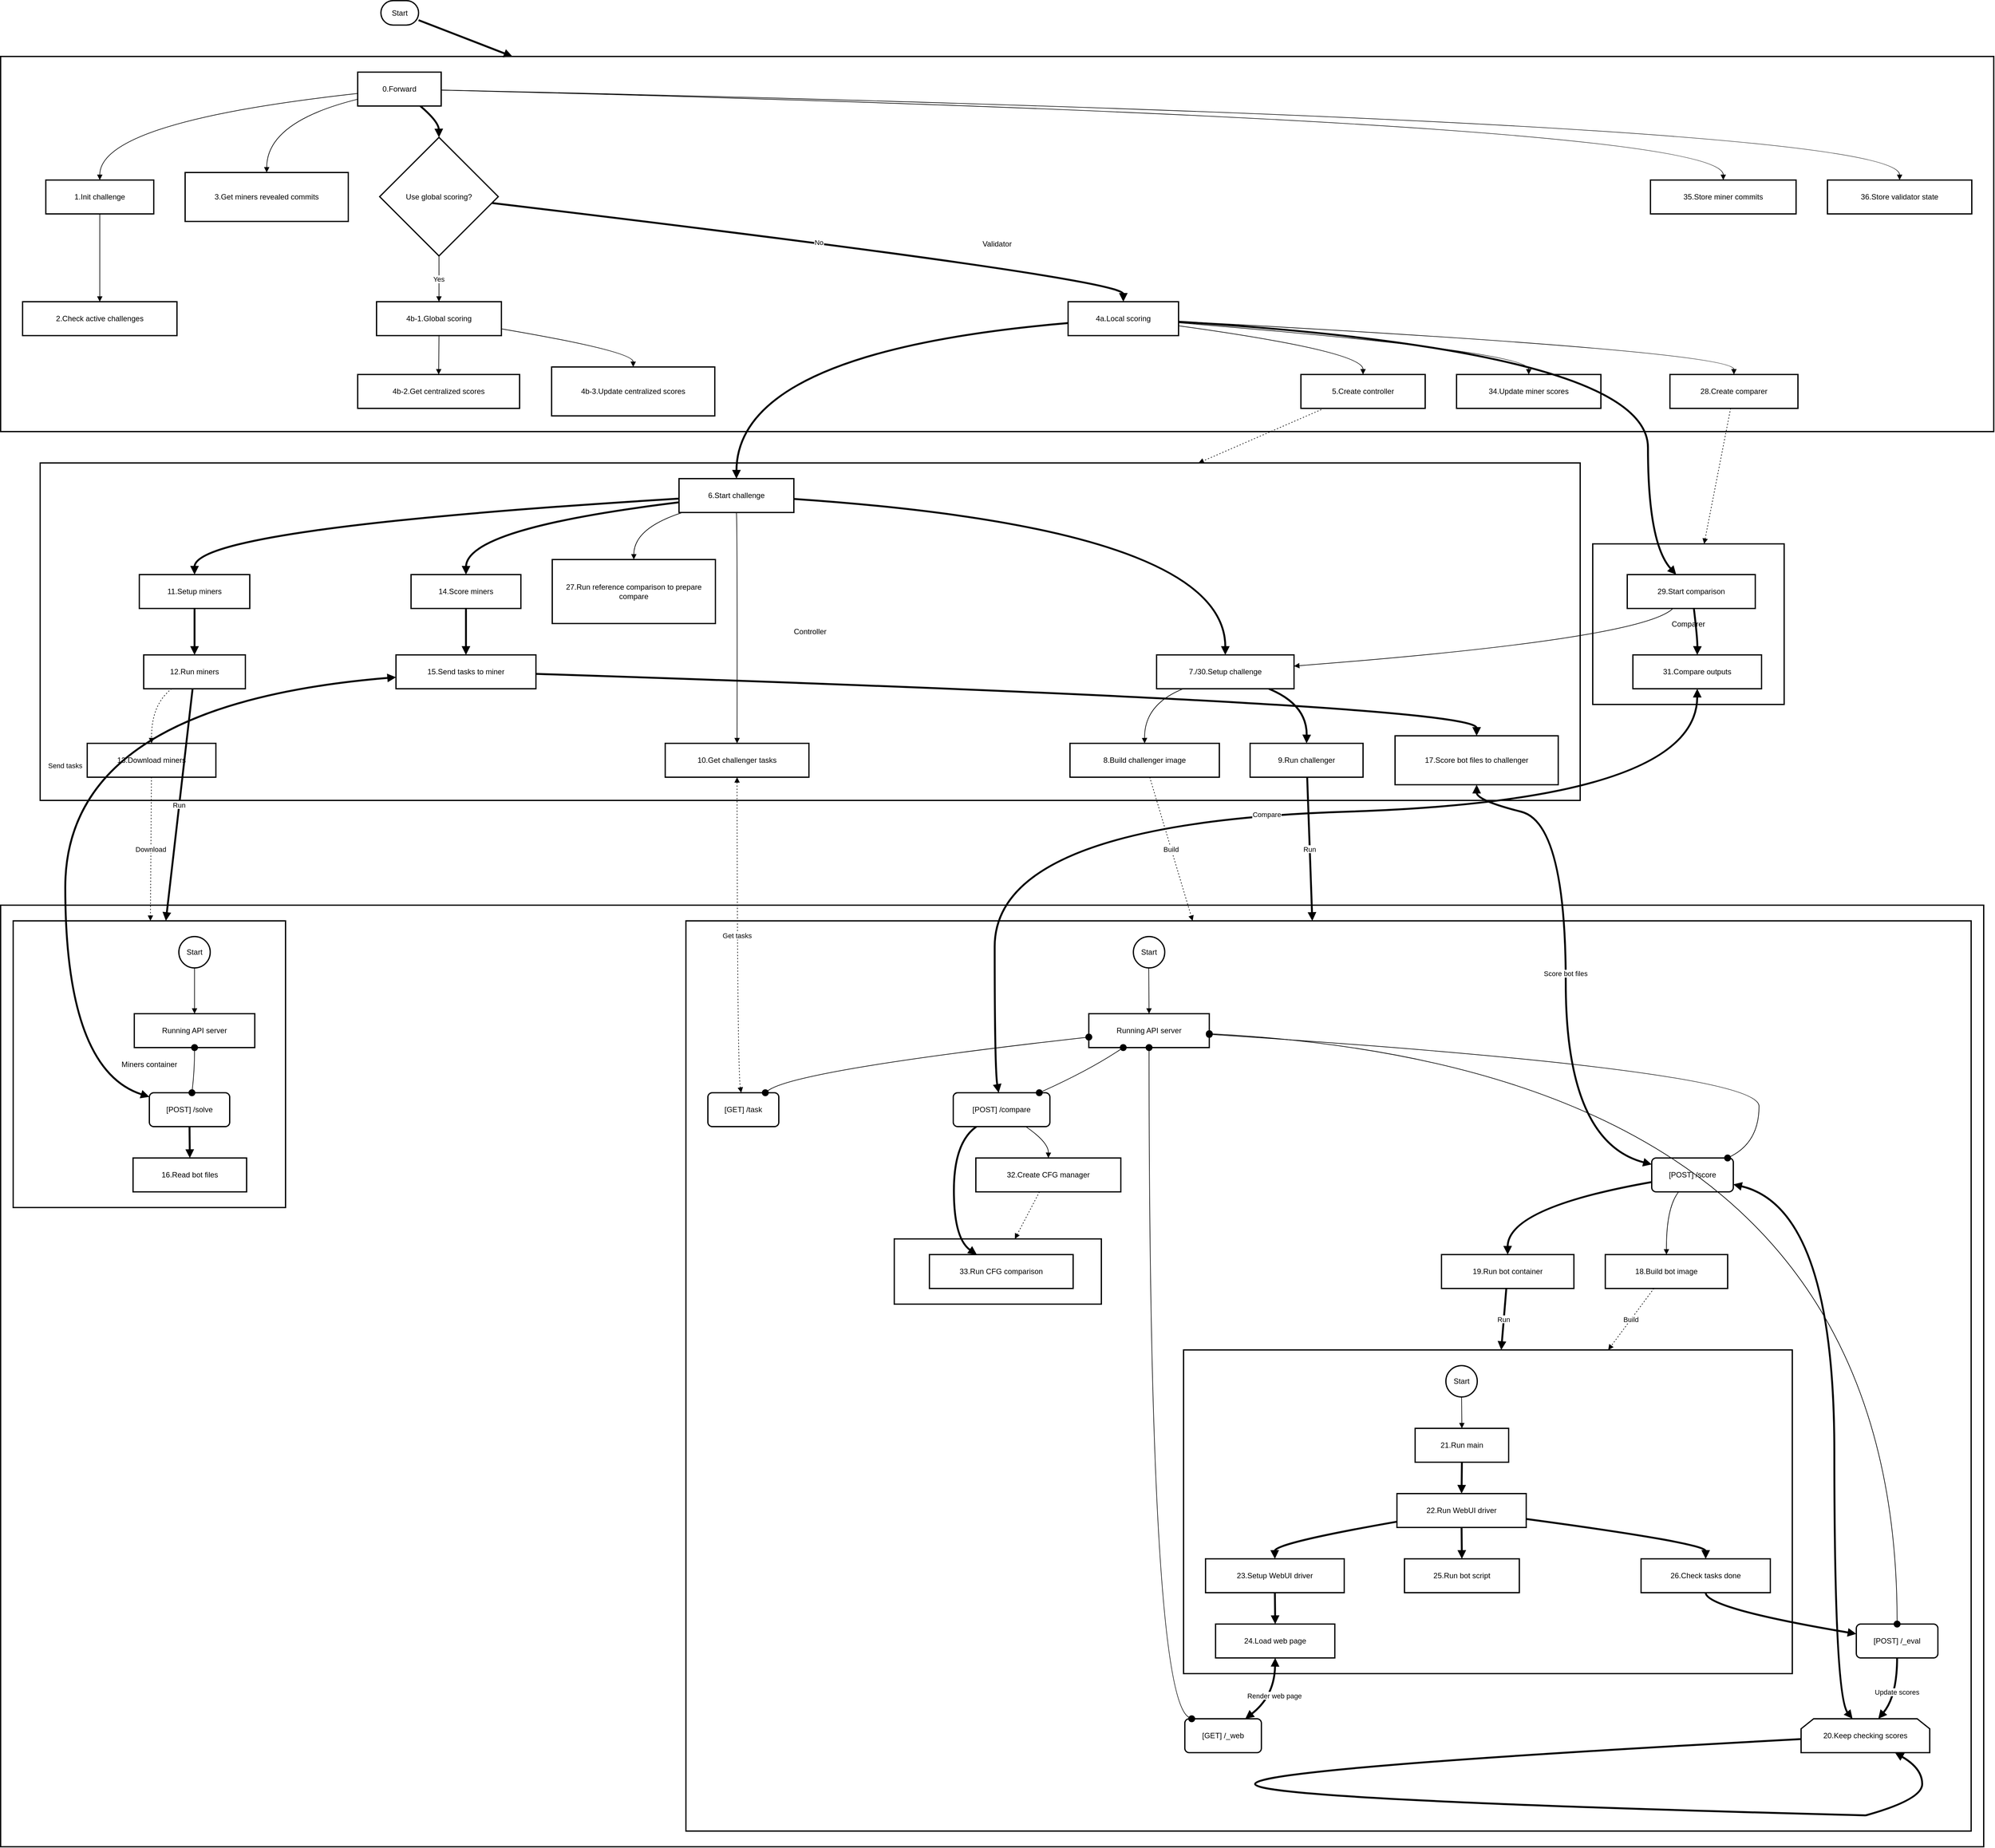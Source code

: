 <mxfile>
    <diagram name="Page-1" id="XaQ62l8LhwIq_BGojDNA">
        <mxGraphModel dx="4334" dy="2702" grid="1" gridSize="10" guides="1" tooltips="1" connect="1" arrows="1" fold="1" page="1" pageScale="1" pageWidth="850" pageHeight="1100" math="0" shadow="0">
            <root>
                <mxCell id="0"/>
                <mxCell id="1" parent="0"/>
                <mxCell id="APhcJXCzJbpTPFnYRo8B-1" value="Challenge" style="whiteSpace=wrap;strokeWidth=2;" parent="1" vertex="1">
                    <mxGeometry x="20" y="1462" width="3160" height="1501" as="geometry"/>
                </mxCell>
                <mxCell id="APhcJXCzJbpTPFnYRo8B-2" value="Miners container" style="whiteSpace=wrap;strokeWidth=2;" parent="1" vertex="1">
                    <mxGeometry x="40" y="1487" width="434" height="457" as="geometry"/>
                </mxCell>
                <mxCell id="APhcJXCzJbpTPFnYRo8B-3" value="Challenger container" style="whiteSpace=wrap;strokeWidth=2;" parent="1" vertex="1">
                    <mxGeometry x="1112" y="1487" width="2048" height="1451" as="geometry"/>
                </mxCell>
                <mxCell id="APhcJXCzJbpTPFnYRo8B-4" value="Bot container" style="whiteSpace=wrap;strokeWidth=2;" parent="1" vertex="1">
                    <mxGeometry x="1905" y="2171" width="970" height="516" as="geometry"/>
                </mxCell>
                <mxCell id="APhcJXCzJbpTPFnYRo8B-5" value="CFG manager" style="whiteSpace=wrap;strokeWidth=2;" parent="1" vertex="1">
                    <mxGeometry x="1444" y="1994" width="330" height="104" as="geometry"/>
                </mxCell>
                <mxCell id="APhcJXCzJbpTPFnYRo8B-6" value="Comparer" style="whiteSpace=wrap;strokeWidth=2;" parent="1" vertex="1">
                    <mxGeometry x="2557" y="886" width="305" height="256" as="geometry"/>
                </mxCell>
                <mxCell id="APhcJXCzJbpTPFnYRo8B-7" value="Controller" style="whiteSpace=wrap;strokeWidth=2;" parent="1" vertex="1">
                    <mxGeometry x="83" y="757" width="2454" height="538" as="geometry"/>
                </mxCell>
                <mxCell id="APhcJXCzJbpTPFnYRo8B-8" value="Validator" style="whiteSpace=wrap;strokeWidth=2;" parent="1" vertex="1">
                    <mxGeometry x="20" y="109" width="3176" height="598" as="geometry"/>
                </mxCell>
                <mxCell id="APhcJXCzJbpTPFnYRo8B-9" value="0.Forward" style="whiteSpace=wrap;strokeWidth=2;" parent="1" vertex="1">
                    <mxGeometry x="589" y="134" width="133" height="54" as="geometry"/>
                </mxCell>
                <mxCell id="APhcJXCzJbpTPFnYRo8B-10" value="1.Init challenge" style="whiteSpace=wrap;strokeWidth=2;" parent="1" vertex="1">
                    <mxGeometry x="92" y="306" width="172" height="54" as="geometry"/>
                </mxCell>
                <mxCell id="APhcJXCzJbpTPFnYRo8B-11" value="2.Check active challenges" style="whiteSpace=wrap;strokeWidth=2;" parent="1" vertex="1">
                    <mxGeometry x="55" y="500" width="246" height="54" as="geometry"/>
                </mxCell>
                <mxCell id="APhcJXCzJbpTPFnYRo8B-12" value="3.Get miners revealed commits" style="whiteSpace=wrap;strokeWidth=2;" parent="1" vertex="1">
                    <mxGeometry x="314" y="294" width="260" height="78" as="geometry"/>
                </mxCell>
                <mxCell id="APhcJXCzJbpTPFnYRo8B-13" value="Use global scoring?" style="rhombus;strokeWidth=2;whiteSpace=wrap;" parent="1" vertex="1">
                    <mxGeometry x="624" y="238" width="189" height="189" as="geometry"/>
                </mxCell>
                <mxCell id="APhcJXCzJbpTPFnYRo8B-14" value="4a.Local scoring" style="whiteSpace=wrap;strokeWidth=2;" parent="1" vertex="1">
                    <mxGeometry x="1721" y="500" width="176" height="54" as="geometry"/>
                </mxCell>
                <mxCell id="APhcJXCzJbpTPFnYRo8B-15" value="4b-1.Global scoring" style="whiteSpace=wrap;strokeWidth=2;" parent="1" vertex="1">
                    <mxGeometry x="619" y="500" width="199" height="54" as="geometry"/>
                </mxCell>
                <mxCell id="APhcJXCzJbpTPFnYRo8B-16" value="4b-2.Get centralized scores" style="whiteSpace=wrap;strokeWidth=2;" parent="1" vertex="1">
                    <mxGeometry x="589" y="616" width="258" height="54" as="geometry"/>
                </mxCell>
                <mxCell id="APhcJXCzJbpTPFnYRo8B-17" value="4b-3.Update centralized scores" style="whiteSpace=wrap;strokeWidth=2;" parent="1" vertex="1">
                    <mxGeometry x="898" y="604" width="260" height="78" as="geometry"/>
                </mxCell>
                <mxCell id="APhcJXCzJbpTPFnYRo8B-18" value="5.Create controller" style="whiteSpace=wrap;strokeWidth=2;" parent="1" vertex="1">
                    <mxGeometry x="2092" y="616" width="198" height="54" as="geometry"/>
                </mxCell>
                <mxCell id="APhcJXCzJbpTPFnYRo8B-19" value="28.Create comparer" style="whiteSpace=wrap;strokeWidth=2;" parent="1" vertex="1">
                    <mxGeometry x="2680" y="616" width="204" height="54" as="geometry"/>
                </mxCell>
                <mxCell id="APhcJXCzJbpTPFnYRo8B-20" value="34.Update miner scores" style="whiteSpace=wrap;strokeWidth=2;" parent="1" vertex="1">
                    <mxGeometry x="2340" y="616" width="230" height="54" as="geometry"/>
                </mxCell>
                <mxCell id="APhcJXCzJbpTPFnYRo8B-21" value="35.Store miner commits" style="whiteSpace=wrap;strokeWidth=2;" parent="1" vertex="1">
                    <mxGeometry x="2649" y="306" width="232" height="54" as="geometry"/>
                </mxCell>
                <mxCell id="APhcJXCzJbpTPFnYRo8B-22" value="36.Store validator state" style="whiteSpace=wrap;strokeWidth=2;" parent="1" vertex="1">
                    <mxGeometry x="2931" y="306" width="230" height="54" as="geometry"/>
                </mxCell>
                <mxCell id="APhcJXCzJbpTPFnYRo8B-23" value="6.Start challenge" style="whiteSpace=wrap;strokeWidth=2;" parent="1" vertex="1">
                    <mxGeometry x="1101" y="782" width="183" height="54" as="geometry"/>
                </mxCell>
                <mxCell id="APhcJXCzJbpTPFnYRo8B-24" value="7./30.Setup challenge" style="whiteSpace=wrap;strokeWidth=2;" parent="1" vertex="1">
                    <mxGeometry x="1862" y="1063" width="219" height="54" as="geometry"/>
                </mxCell>
                <mxCell id="APhcJXCzJbpTPFnYRo8B-25" value="8.Build challenger image" style="whiteSpace=wrap;strokeWidth=2;" parent="1" vertex="1">
                    <mxGeometry x="1724" y="1204" width="238" height="54" as="geometry"/>
                </mxCell>
                <mxCell id="APhcJXCzJbpTPFnYRo8B-26" value="9.Run challenger" style="whiteSpace=wrap;strokeWidth=2;" parent="1" vertex="1">
                    <mxGeometry x="2011" y="1204" width="180" height="54" as="geometry"/>
                </mxCell>
                <mxCell id="APhcJXCzJbpTPFnYRo8B-27" value="10.Get challenger tasks" style="whiteSpace=wrap;strokeWidth=2;" parent="1" vertex="1">
                    <mxGeometry x="1079" y="1204" width="229" height="54" as="geometry"/>
                </mxCell>
                <mxCell id="APhcJXCzJbpTPFnYRo8B-28" value="11.Setup miners" style="whiteSpace=wrap;strokeWidth=2;" parent="1" vertex="1">
                    <mxGeometry x="241" y="935" width="176" height="54" as="geometry"/>
                </mxCell>
                <mxCell id="APhcJXCzJbpTPFnYRo8B-29" value="12.Run miners" style="whiteSpace=wrap;strokeWidth=2;" parent="1" vertex="1">
                    <mxGeometry x="248" y="1063" width="162" height="54" as="geometry"/>
                </mxCell>
                <mxCell id="APhcJXCzJbpTPFnYRo8B-30" value="13.Download miners" style="whiteSpace=wrap;strokeWidth=2;" parent="1" vertex="1">
                    <mxGeometry x="158" y="1204" width="205" height="54" as="geometry"/>
                </mxCell>
                <mxCell id="APhcJXCzJbpTPFnYRo8B-31" value="14.Score miners" style="whiteSpace=wrap;strokeWidth=2;" parent="1" vertex="1">
                    <mxGeometry x="674" y="935" width="175" height="54" as="geometry"/>
                </mxCell>
                <mxCell id="APhcJXCzJbpTPFnYRo8B-32" value="15.Send tasks to miner" style="whiteSpace=wrap;strokeWidth=2;" parent="1" vertex="1">
                    <mxGeometry x="650" y="1063" width="223" height="54" as="geometry"/>
                </mxCell>
                <mxCell id="APhcJXCzJbpTPFnYRo8B-33" value="17.Score bot files to challenger" style="whiteSpace=wrap;strokeWidth=2;" parent="1" vertex="1">
                    <mxGeometry x="2242" y="1192" width="260" height="78" as="geometry"/>
                </mxCell>
                <mxCell id="APhcJXCzJbpTPFnYRo8B-34" value="27.Run reference comparison to prepare compare" style="whiteSpace=wrap;strokeWidth=2;" parent="1" vertex="1">
                    <mxGeometry x="899" y="911" width="260" height="102" as="geometry"/>
                </mxCell>
                <mxCell id="APhcJXCzJbpTPFnYRo8B-35" value="29.Start comparison" style="whiteSpace=wrap;strokeWidth=2;" parent="1" vertex="1">
                    <mxGeometry x="2612" y="935" width="204" height="54" as="geometry"/>
                </mxCell>
                <mxCell id="APhcJXCzJbpTPFnYRo8B-36" value="31.Compare outputs" style="whiteSpace=wrap;strokeWidth=2;" parent="1" vertex="1">
                    <mxGeometry x="2621" y="1063" width="205" height="54" as="geometry"/>
                </mxCell>
                <mxCell id="APhcJXCzJbpTPFnYRo8B-37" value="33.Run CFG comparison" style="whiteSpace=wrap;strokeWidth=2;" parent="1" vertex="1">
                    <mxGeometry x="1500" y="2019" width="229" height="54" as="geometry"/>
                </mxCell>
                <mxCell id="APhcJXCzJbpTPFnYRo8B-38" value="Start" style="ellipse;aspect=fixed;strokeWidth=2;whiteSpace=wrap;" parent="1" vertex="1">
                    <mxGeometry x="2323" y="2196" width="50" height="50" as="geometry"/>
                </mxCell>
                <mxCell id="APhcJXCzJbpTPFnYRo8B-39" value="21.Run main" style="whiteSpace=wrap;strokeWidth=2;" parent="1" vertex="1">
                    <mxGeometry x="2274" y="2296" width="149" height="54" as="geometry"/>
                </mxCell>
                <mxCell id="APhcJXCzJbpTPFnYRo8B-40" value="22.Run WebUI driver" style="whiteSpace=wrap;strokeWidth=2;" parent="1" vertex="1">
                    <mxGeometry x="2245" y="2400" width="206" height="54" as="geometry"/>
                </mxCell>
                <mxCell id="APhcJXCzJbpTPFnYRo8B-41" value="23.Setup WebUI driver" style="whiteSpace=wrap;strokeWidth=2;" parent="1" vertex="1">
                    <mxGeometry x="1940" y="2504" width="221" height="54" as="geometry"/>
                </mxCell>
                <mxCell id="APhcJXCzJbpTPFnYRo8B-42" value="24.Load web page" style="whiteSpace=wrap;strokeWidth=2;" parent="1" vertex="1">
                    <mxGeometry x="1956" y="2608" width="190" height="54" as="geometry"/>
                </mxCell>
                <mxCell id="APhcJXCzJbpTPFnYRo8B-43" value="25.Run bot script" style="whiteSpace=wrap;strokeWidth=2;" parent="1" vertex="1">
                    <mxGeometry x="2257" y="2504" width="183" height="54" as="geometry"/>
                </mxCell>
                <mxCell id="APhcJXCzJbpTPFnYRo8B-44" value="26.Check tasks done" style="whiteSpace=wrap;strokeWidth=2;" parent="1" vertex="1">
                    <mxGeometry x="2634" y="2504" width="206" height="54" as="geometry"/>
                </mxCell>
                <mxCell id="APhcJXCzJbpTPFnYRo8B-45" value="Start" style="ellipse;aspect=fixed;strokeWidth=2;whiteSpace=wrap;" parent="1" vertex="1">
                    <mxGeometry x="1825" y="1512" width="50" height="50" as="geometry"/>
                </mxCell>
                <mxCell id="APhcJXCzJbpTPFnYRo8B-46" value="Running API server" style="whiteSpace=wrap;strokeWidth=2;" parent="1" vertex="1">
                    <mxGeometry x="1754" y="1635" width="192" height="54" as="geometry"/>
                </mxCell>
                <mxCell id="APhcJXCzJbpTPFnYRo8B-47" value="[GET] /task" style="rounded=1;absoluteArcSize=1;arcSize=14;whiteSpace=wrap;strokeWidth=2;" parent="1" vertex="1">
                    <mxGeometry x="1147" y="1761" width="113" height="54" as="geometry"/>
                </mxCell>
                <mxCell id="APhcJXCzJbpTPFnYRo8B-48" value="[POST] /score" style="rounded=1;absoluteArcSize=1;arcSize=14;whiteSpace=wrap;strokeWidth=2;" parent="1" vertex="1">
                    <mxGeometry x="2651" y="1865" width="130" height="54" as="geometry"/>
                </mxCell>
                <mxCell id="APhcJXCzJbpTPFnYRo8B-49" value="[GET] /_web" style="rounded=1;absoluteArcSize=1;arcSize=14;whiteSpace=wrap;strokeWidth=2;" parent="1" vertex="1">
                    <mxGeometry x="1907" y="2759" width="122" height="54" as="geometry"/>
                </mxCell>
                <mxCell id="APhcJXCzJbpTPFnYRo8B-50" value="[POST] /_eval" style="rounded=1;absoluteArcSize=1;arcSize=14;whiteSpace=wrap;strokeWidth=2;" parent="1" vertex="1">
                    <mxGeometry x="2977" y="2608" width="130" height="54" as="geometry"/>
                </mxCell>
                <mxCell id="APhcJXCzJbpTPFnYRo8B-51" value="[POST] /compare" style="rounded=1;absoluteArcSize=1;arcSize=14;whiteSpace=wrap;strokeWidth=2;" parent="1" vertex="1">
                    <mxGeometry x="1538" y="1761" width="154" height="54" as="geometry"/>
                </mxCell>
                <mxCell id="APhcJXCzJbpTPFnYRo8B-52" value="18.Build bot image" style="whiteSpace=wrap;strokeWidth=2;" parent="1" vertex="1">
                    <mxGeometry x="2577" y="2019" width="195" height="54" as="geometry"/>
                </mxCell>
                <mxCell id="APhcJXCzJbpTPFnYRo8B-53" value="19.Run bot container" style="whiteSpace=wrap;strokeWidth=2;" parent="1" vertex="1">
                    <mxGeometry x="2316" y="2019" width="211" height="54" as="geometry"/>
                </mxCell>
                <mxCell id="APhcJXCzJbpTPFnYRo8B-54" value="20.Keep checking scores" style="shape=loopLimit;whiteSpace=wrap;strokeWidth=2" parent="1" vertex="1">
                    <mxGeometry x="2889" y="2759" width="205" height="54" as="geometry"/>
                </mxCell>
                <mxCell id="APhcJXCzJbpTPFnYRo8B-55" value="32.Create CFG manager" style="whiteSpace=wrap;strokeWidth=2;" parent="1" vertex="1">
                    <mxGeometry x="1574" y="1865" width="231" height="54" as="geometry"/>
                </mxCell>
                <mxCell id="APhcJXCzJbpTPFnYRo8B-56" value="Start" style="ellipse;aspect=fixed;strokeWidth=2;whiteSpace=wrap;" parent="1" vertex="1">
                    <mxGeometry x="304" y="1512" width="50" height="50" as="geometry"/>
                </mxCell>
                <mxCell id="APhcJXCzJbpTPFnYRo8B-57" value="Running API server" style="whiteSpace=wrap;strokeWidth=2;" parent="1" vertex="1">
                    <mxGeometry x="233" y="1635" width="192" height="54" as="geometry"/>
                </mxCell>
                <mxCell id="APhcJXCzJbpTPFnYRo8B-58" value="[POST] /solve" style="rounded=1;absoluteArcSize=1;arcSize=14;whiteSpace=wrap;strokeWidth=2;" parent="1" vertex="1">
                    <mxGeometry x="257" y="1761" width="128" height="54" as="geometry"/>
                </mxCell>
                <mxCell id="APhcJXCzJbpTPFnYRo8B-59" value="16.Read bot files" style="whiteSpace=wrap;strokeWidth=2;" parent="1" vertex="1">
                    <mxGeometry x="231" y="1865" width="181" height="54" as="geometry"/>
                </mxCell>
                <mxCell id="APhcJXCzJbpTPFnYRo8B-60" value="Start" style="rounded=1;whiteSpace=wrap;arcSize=50;strokeWidth=2;" parent="1" vertex="1">
                    <mxGeometry x="626" y="20" width="60" height="39" as="geometry"/>
                </mxCell>
                <mxCell id="APhcJXCzJbpTPFnYRo8B-61" value="" style="whiteSpace=wrap;strokeWidth=2;" parent="1" vertex="1">
                    <mxGeometry x="2019" y="2863" as="geometry"/>
                </mxCell>
                <mxCell id="APhcJXCzJbpTPFnYRo8B-62" value="" style="whiteSpace=wrap;strokeWidth=2;" parent="1" vertex="1">
                    <mxGeometry x="2992" y="2913" as="geometry"/>
                </mxCell>
                <mxCell id="APhcJXCzJbpTPFnYRo8B-63" value="" style="curved=1;startArrow=none;endArrow=block;exitX=0;exitY=0.63;entryX=0.5;entryY=-0.01;rounded=0;" parent="1" source="APhcJXCzJbpTPFnYRo8B-9" target="APhcJXCzJbpTPFnYRo8B-10" edge="1">
                    <mxGeometry relative="1" as="geometry">
                        <Array as="points">
                            <mxPoint x="178" y="213"/>
                        </Array>
                    </mxGeometry>
                </mxCell>
                <mxCell id="APhcJXCzJbpTPFnYRo8B-64" value="" style="curved=1;startArrow=none;endArrow=block;exitX=0;exitY=0.8;entryX=0.5;entryY=-0.01;rounded=0;" parent="1" source="APhcJXCzJbpTPFnYRo8B-9" target="APhcJXCzJbpTPFnYRo8B-12" edge="1">
                    <mxGeometry relative="1" as="geometry">
                        <Array as="points">
                            <mxPoint x="444" y="213"/>
                        </Array>
                    </mxGeometry>
                </mxCell>
                <mxCell id="APhcJXCzJbpTPFnYRo8B-65" value="" style="curved=1;startArrow=none;endArrow=block;exitX=1;exitY=0.53;entryX=0.5;entryY=-0.01;rounded=0;" parent="1" source="APhcJXCzJbpTPFnYRo8B-9" target="APhcJXCzJbpTPFnYRo8B-21" edge="1">
                    <mxGeometry relative="1" as="geometry">
                        <Array as="points">
                            <mxPoint x="2765" y="213"/>
                        </Array>
                    </mxGeometry>
                </mxCell>
                <mxCell id="APhcJXCzJbpTPFnYRo8B-66" value="" style="curved=1;startArrow=none;endArrow=block;exitX=1;exitY=0.53;entryX=0.5;entryY=-0.01;rounded=0;" parent="1" source="APhcJXCzJbpTPFnYRo8B-9" target="APhcJXCzJbpTPFnYRo8B-22" edge="1">
                    <mxGeometry relative="1" as="geometry">
                        <Array as="points">
                            <mxPoint x="3046" y="213"/>
                        </Array>
                    </mxGeometry>
                </mxCell>
                <mxCell id="APhcJXCzJbpTPFnYRo8B-67" value="" style="curved=1;startArrow=none;endArrow=block;strokeWidth=3;exitX=0.75;exitY=1;entryX=0.5;entryY=0;rounded=0;" parent="1" source="APhcJXCzJbpTPFnYRo8B-9" target="APhcJXCzJbpTPFnYRo8B-13" edge="1">
                    <mxGeometry relative="1" as="geometry">
                        <Array as="points">
                            <mxPoint x="718" y="213"/>
                        </Array>
                    </mxGeometry>
                </mxCell>
                <mxCell id="APhcJXCzJbpTPFnYRo8B-68" value="" style="curved=1;startArrow=none;endArrow=block;exitX=0.5;exitY=0.99;entryX=0.5;entryY=-0.01;rounded=0;" parent="1" source="APhcJXCzJbpTPFnYRo8B-10" target="APhcJXCzJbpTPFnYRo8B-11" edge="1">
                    <mxGeometry relative="1" as="geometry">
                        <Array as="points"/>
                    </mxGeometry>
                </mxCell>
                <mxCell id="APhcJXCzJbpTPFnYRo8B-69" value="Yes" style="curved=1;startArrow=none;endArrow=block;exitX=0.5;exitY=1;entryX=0.5;entryY=-0.01;rounded=0;" parent="1" source="APhcJXCzJbpTPFnYRo8B-13" target="APhcJXCzJbpTPFnYRo8B-15" edge="1">
                    <mxGeometry relative="1" as="geometry">
                        <Array as="points"/>
                    </mxGeometry>
                </mxCell>
                <mxCell id="APhcJXCzJbpTPFnYRo8B-70" value="" style="curved=1;startArrow=none;endArrow=block;exitX=0.5;exitY=0.99;entryX=0.5;entryY=-0.01;rounded=0;" parent="1" source="APhcJXCzJbpTPFnYRo8B-15" target="APhcJXCzJbpTPFnYRo8B-16" edge="1">
                    <mxGeometry relative="1" as="geometry">
                        <Array as="points"/>
                    </mxGeometry>
                </mxCell>
                <mxCell id="APhcJXCzJbpTPFnYRo8B-71" value="" style="curved=1;startArrow=none;endArrow=block;exitX=1;exitY=0.8;entryX=0.5;entryY=-0.01;rounded=0;" parent="1" source="APhcJXCzJbpTPFnYRo8B-15" target="APhcJXCzJbpTPFnYRo8B-17" edge="1">
                    <mxGeometry relative="1" as="geometry">
                        <Array as="points">
                            <mxPoint x="1028" y="579"/>
                        </Array>
                    </mxGeometry>
                </mxCell>
                <mxCell id="APhcJXCzJbpTPFnYRo8B-72" value="No" style="curved=1;startArrow=none;endArrow=block;strokeWidth=3;exitX=1;exitY=0.56;entryX=0.5;entryY=-0.01;rounded=0;" parent="1" source="APhcJXCzJbpTPFnYRo8B-13" target="APhcJXCzJbpTPFnYRo8B-14" edge="1">
                    <mxGeometry relative="1" as="geometry">
                        <Array as="points">
                            <mxPoint x="1809" y="463"/>
                        </Array>
                    </mxGeometry>
                </mxCell>
                <mxCell id="APhcJXCzJbpTPFnYRo8B-73" value="" style="curved=1;startArrow=none;endArrow=block;exitX=1;exitY=0.71;entryX=0.5;entryY=-0.01;rounded=0;" parent="1" source="APhcJXCzJbpTPFnYRo8B-14" target="APhcJXCzJbpTPFnYRo8B-18" edge="1">
                    <mxGeometry relative="1" as="geometry">
                        <Array as="points">
                            <mxPoint x="2191" y="579"/>
                        </Array>
                    </mxGeometry>
                </mxCell>
                <mxCell id="APhcJXCzJbpTPFnYRo8B-74" value="" style="curved=1;startArrow=none;endArrow=block;strokeWidth=3;exitX=0;exitY=0.63;entryX=0.5;entryY=-0.01;rounded=0;" parent="1" source="APhcJXCzJbpTPFnYRo8B-14" target="APhcJXCzJbpTPFnYRo8B-23" edge="1">
                    <mxGeometry relative="1" as="geometry">
                        <Array as="points">
                            <mxPoint x="1193" y="579"/>
                        </Array>
                    </mxGeometry>
                </mxCell>
                <mxCell id="APhcJXCzJbpTPFnYRo8B-75" value="" style="curved=1;startArrow=none;endArrow=block;strokeWidth=3;exitX=1;exitY=0.59;entryX=0.38;entryY=-0.01;rounded=0;" parent="1" source="APhcJXCzJbpTPFnYRo8B-14" target="APhcJXCzJbpTPFnYRo8B-35" edge="1">
                    <mxGeometry relative="1" as="geometry">
                        <Array as="points">
                            <mxPoint x="2645" y="579"/>
                            <mxPoint x="2645" y="886"/>
                        </Array>
                    </mxGeometry>
                </mxCell>
                <mxCell id="APhcJXCzJbpTPFnYRo8B-76" value="" style="curved=1;startArrow=none;endArrow=block;exitX=1;exitY=0.58;entryX=0.5;entryY=-0.01;rounded=0;" parent="1" source="APhcJXCzJbpTPFnYRo8B-14" target="APhcJXCzJbpTPFnYRo8B-19" edge="1">
                    <mxGeometry relative="1" as="geometry">
                        <Array as="points">
                            <mxPoint x="2782" y="579"/>
                        </Array>
                    </mxGeometry>
                </mxCell>
                <mxCell id="APhcJXCzJbpTPFnYRo8B-77" value="" style="curved=1;startArrow=none;endArrow=block;exitX=1;exitY=0.62;entryX=0.5;entryY=-0.01;rounded=0;" parent="1" source="APhcJXCzJbpTPFnYRo8B-14" target="APhcJXCzJbpTPFnYRo8B-20" edge="1">
                    <mxGeometry relative="1" as="geometry">
                        <Array as="points">
                            <mxPoint x="2455" y="579"/>
                        </Array>
                    </mxGeometry>
                </mxCell>
                <mxCell id="APhcJXCzJbpTPFnYRo8B-78" value="" style="curved=1;startArrow=none;endArrow=block;exitX=0.36;exitY=0.99;entryX=1;entryY=0.33;rounded=0;" parent="1" source="APhcJXCzJbpTPFnYRo8B-35" target="APhcJXCzJbpTPFnYRo8B-24" edge="1">
                    <mxGeometry relative="1" as="geometry">
                        <Array as="points">
                            <mxPoint x="2635" y="1038"/>
                        </Array>
                    </mxGeometry>
                </mxCell>
                <mxCell id="APhcJXCzJbpTPFnYRo8B-79" value="" style="curved=1;startArrow=none;endArrow=block;strokeWidth=3;exitX=0.52;exitY=0.99;entryX=0.5;entryY=-0.01;rounded=0;" parent="1" source="APhcJXCzJbpTPFnYRo8B-35" target="APhcJXCzJbpTPFnYRo8B-36" edge="1">
                    <mxGeometry relative="1" as="geometry">
                        <Array as="points">
                            <mxPoint x="2724" y="1038"/>
                        </Array>
                    </mxGeometry>
                </mxCell>
                <mxCell id="APhcJXCzJbpTPFnYRo8B-80" value="" style="curved=1;startArrow=none;endArrow=block;strokeWidth=3;exitX=1;exitY=0.6;entryX=0.5;entryY=-0.01;rounded=0;" parent="1" source="APhcJXCzJbpTPFnYRo8B-23" target="APhcJXCzJbpTPFnYRo8B-24" edge="1">
                    <mxGeometry relative="1" as="geometry">
                        <Array as="points">
                            <mxPoint x="1972" y="861"/>
                        </Array>
                    </mxGeometry>
                </mxCell>
                <mxCell id="APhcJXCzJbpTPFnYRo8B-81" value="" style="curved=1;startArrow=none;endArrow=block;exitX=0.5;exitY=0.99;entryX=0.5;entryY=-0.01;rounded=0;" parent="1" source="APhcJXCzJbpTPFnYRo8B-23" target="APhcJXCzJbpTPFnYRo8B-27" edge="1">
                    <mxGeometry relative="1" as="geometry">
                        <Array as="points">
                            <mxPoint x="1194" y="861"/>
                        </Array>
                    </mxGeometry>
                </mxCell>
                <mxCell id="APhcJXCzJbpTPFnYRo8B-82" value="" style="curved=1;startArrow=none;endArrow=block;exitX=0.2;exitY=0.99;entryX=0.5;entryY=-0.01;rounded=0;" parent="1" source="APhcJXCzJbpTPFnYRo8B-24" target="APhcJXCzJbpTPFnYRo8B-25" edge="1">
                    <mxGeometry relative="1" as="geometry">
                        <Array as="points">
                            <mxPoint x="1842" y="1142"/>
                        </Array>
                    </mxGeometry>
                </mxCell>
                <mxCell id="APhcJXCzJbpTPFnYRo8B-83" value="" style="curved=1;startArrow=none;endArrow=block;strokeWidth=3;exitX=0.81;exitY=0.99;entryX=0.5;entryY=-0.01;rounded=0;" parent="1" source="APhcJXCzJbpTPFnYRo8B-24" target="APhcJXCzJbpTPFnYRo8B-26" edge="1">
                    <mxGeometry relative="1" as="geometry">
                        <Array as="points">
                            <mxPoint x="2102" y="1142"/>
                        </Array>
                    </mxGeometry>
                </mxCell>
                <mxCell id="APhcJXCzJbpTPFnYRo8B-84" value="" style="curved=1;startArrow=none;endArrow=block;strokeWidth=3;exitX=0;exitY=0.59;entryX=0.5;entryY=-0.01;rounded=0;" parent="1" source="APhcJXCzJbpTPFnYRo8B-23" target="APhcJXCzJbpTPFnYRo8B-28" edge="1">
                    <mxGeometry relative="1" as="geometry">
                        <Array as="points">
                            <mxPoint x="329" y="861"/>
                        </Array>
                    </mxGeometry>
                </mxCell>
                <mxCell id="APhcJXCzJbpTPFnYRo8B-85" value="" style="curved=1;startArrow=none;endArrow=block;strokeWidth=3;exitX=0;exitY=0.7;entryX=0.5;entryY=-0.01;rounded=0;" parent="1" source="APhcJXCzJbpTPFnYRo8B-23" target="APhcJXCzJbpTPFnYRo8B-31" edge="1">
                    <mxGeometry relative="1" as="geometry">
                        <Array as="points">
                            <mxPoint x="762" y="861"/>
                        </Array>
                    </mxGeometry>
                </mxCell>
                <mxCell id="APhcJXCzJbpTPFnYRo8B-86" value="" style="curved=1;startArrow=none;endArrow=block;exitX=0.04;exitY=0.99;entryX=0.5;entryY=0;rounded=0;" parent="1" source="APhcJXCzJbpTPFnYRo8B-23" target="APhcJXCzJbpTPFnYRo8B-34" edge="1">
                    <mxGeometry relative="1" as="geometry">
                        <Array as="points">
                            <mxPoint x="1029" y="861"/>
                        </Array>
                    </mxGeometry>
                </mxCell>
                <mxCell id="APhcJXCzJbpTPFnYRo8B-87" value="" style="curved=1;startArrow=none;endArrow=block;strokeWidth=3;exitX=0.5;exitY=0.99;entryX=0.5;entryY=-0.01;rounded=0;" parent="1" source="APhcJXCzJbpTPFnYRo8B-28" target="APhcJXCzJbpTPFnYRo8B-29" edge="1">
                    <mxGeometry relative="1" as="geometry">
                        <Array as="points"/>
                    </mxGeometry>
                </mxCell>
                <mxCell id="APhcJXCzJbpTPFnYRo8B-88" value="" style="curved=1;dashed=1;dashPattern=2 3;startArrow=none;endArrow=block;exitX=0.28;exitY=0.99;entryX=0.5;entryY=-0.01;rounded=0;" parent="1" source="APhcJXCzJbpTPFnYRo8B-29" target="APhcJXCzJbpTPFnYRo8B-30" edge="1">
                    <mxGeometry relative="1" as="geometry">
                        <Array as="points">
                            <mxPoint x="260" y="1142"/>
                        </Array>
                    </mxGeometry>
                </mxCell>
                <mxCell id="APhcJXCzJbpTPFnYRo8B-89" value="" style="curved=1;startArrow=none;endArrow=block;strokeWidth=3;exitX=0.5;exitY=0.99;entryX=0.5;entryY=-0.01;rounded=0;" parent="1" source="APhcJXCzJbpTPFnYRo8B-31" target="APhcJXCzJbpTPFnYRo8B-32" edge="1">
                    <mxGeometry relative="1" as="geometry">
                        <Array as="points"/>
                    </mxGeometry>
                </mxCell>
                <mxCell id="APhcJXCzJbpTPFnYRo8B-90" value="" style="curved=1;startArrow=none;endArrow=block;strokeWidth=3;exitX=1;exitY=0.56;entryX=0.5;entryY=-0.01;rounded=0;" parent="1" source="APhcJXCzJbpTPFnYRo8B-32" target="APhcJXCzJbpTPFnYRo8B-33" edge="1">
                    <mxGeometry relative="1" as="geometry">
                        <Array as="points">
                            <mxPoint x="2372" y="1142"/>
                        </Array>
                    </mxGeometry>
                </mxCell>
                <mxCell id="APhcJXCzJbpTPFnYRo8B-91" value="Get tasks" style="curved=1;dashed=1;dashPattern=2 3;startArrow=block;endArrow=block;exitX=0.5;exitY=0.99;entryX=0.47;entryY=0;rounded=0;" parent="1" source="APhcJXCzJbpTPFnYRo8B-27" target="APhcJXCzJbpTPFnYRo8B-47" edge="1">
                    <mxGeometry relative="1" as="geometry">
                        <Array as="points">
                            <mxPoint x="1194" y="1725"/>
                        </Array>
                    </mxGeometry>
                </mxCell>
                <mxCell id="APhcJXCzJbpTPFnYRo8B-92" value="Send tasks" style="curved=1;startArrow=block;endArrow=block;strokeWidth=3;exitX=0;exitY=0.66;entryX=0;entryY=0.12;rounded=0;" parent="1" source="APhcJXCzJbpTPFnYRo8B-32" target="APhcJXCzJbpTPFnYRo8B-58" edge="1">
                    <mxGeometry relative="1" as="geometry">
                        <Array as="points">
                            <mxPoint x="123" y="1142"/>
                            <mxPoint x="123" y="1725"/>
                        </Array>
                    </mxGeometry>
                </mxCell>
                <mxCell id="APhcJXCzJbpTPFnYRo8B-93" value="Score bot files" style="curved=1;startArrow=block;endArrow=block;strokeWidth=3;exitX=0.5;exitY=0.99;entryX=0;entryY=0.19;rounded=0;" parent="1" source="APhcJXCzJbpTPFnYRo8B-33" target="APhcJXCzJbpTPFnYRo8B-48" edge="1">
                    <mxGeometry relative="1" as="geometry">
                        <Array as="points">
                            <mxPoint x="2372" y="1295"/>
                            <mxPoint x="2514" y="1331"/>
                            <mxPoint x="2514" y="1840"/>
                        </Array>
                    </mxGeometry>
                </mxCell>
                <mxCell id="APhcJXCzJbpTPFnYRo8B-94" value="Compare" style="curved=1;startArrow=block;endArrow=block;strokeWidth=3;exitX=0.5;exitY=0.99;entryX=0.47;entryY=0;rounded=0;" parent="1" source="APhcJXCzJbpTPFnYRo8B-36" target="APhcJXCzJbpTPFnYRo8B-51" edge="1">
                    <mxGeometry relative="1" as="geometry">
                        <Array as="points">
                            <mxPoint x="2724" y="1295"/>
                            <mxPoint x="1604" y="1331"/>
                            <mxPoint x="1604" y="1725"/>
                        </Array>
                    </mxGeometry>
                </mxCell>
                <mxCell id="APhcJXCzJbpTPFnYRo8B-95" value="" style="curved=1;startArrow=none;endArrow=block;exitX=0.49;exitY=1;entryX=0.5;entryY=-0.01;rounded=0;" parent="1" source="APhcJXCzJbpTPFnYRo8B-45" target="APhcJXCzJbpTPFnYRo8B-46" edge="1">
                    <mxGeometry relative="1" as="geometry">
                        <Array as="points"/>
                    </mxGeometry>
                </mxCell>
                <mxCell id="APhcJXCzJbpTPFnYRo8B-96" value="" style="curved=1;startArrow=oval;startSize=10;startFill=1;endArrow=oval;endSize=10;endFill=1;exitX=0;exitY=0.69;entryX=0.81;entryY=0;rounded=0;" parent="1" source="APhcJXCzJbpTPFnYRo8B-46" target="APhcJXCzJbpTPFnYRo8B-47" edge="1">
                    <mxGeometry relative="1" as="geometry">
                        <Array as="points">
                            <mxPoint x="1285" y="1725"/>
                        </Array>
                    </mxGeometry>
                </mxCell>
                <mxCell id="APhcJXCzJbpTPFnYRo8B-97" value="" style="curved=1;startArrow=oval;startSize=10;startFill=1;endArrow=oval;endSize=10;endFill=1;exitX=0.5;exitY=0.99;entryX=0.09;entryY=0;rounded=0;" parent="1" source="APhcJXCzJbpTPFnYRo8B-46" target="APhcJXCzJbpTPFnYRo8B-49" edge="1">
                    <mxGeometry relative="1" as="geometry">
                        <Array as="points">
                            <mxPoint x="1850" y="2723"/>
                        </Array>
                    </mxGeometry>
                </mxCell>
                <mxCell id="APhcJXCzJbpTPFnYRo8B-98" value="" style="curved=1;startArrow=oval;startSize=10;startFill=1;endArrow=oval;endSize=10;endFill=1;exitX=1;exitY=0.59;entryX=0.5;entryY=-0.01;rounded=0;" parent="1" source="APhcJXCzJbpTPFnYRo8B-46" target="APhcJXCzJbpTPFnYRo8B-50" edge="1">
                    <mxGeometry relative="1" as="geometry">
                        <Array as="points">
                            <mxPoint x="3042" y="1725"/>
                        </Array>
                    </mxGeometry>
                </mxCell>
                <mxCell id="APhcJXCzJbpTPFnYRo8B-99" value="" style="curved=1;startArrow=oval;startSize=10;startFill=1;endArrow=oval;endSize=10;endFill=1;exitX=0.29;exitY=0.99;entryX=0.89;entryY=0;rounded=0;" parent="1" source="APhcJXCzJbpTPFnYRo8B-46" target="APhcJXCzJbpTPFnYRo8B-51" edge="1">
                    <mxGeometry relative="1" as="geometry">
                        <Array as="points">
                            <mxPoint x="1755" y="1725"/>
                        </Array>
                    </mxGeometry>
                </mxCell>
                <mxCell id="APhcJXCzJbpTPFnYRo8B-100" value="" style="curved=1;startArrow=oval;startSize=10;startFill=1;endArrow=oval;endSize=10;endFill=1;exitX=1;exitY=0.61;entryX=0.93;entryY=0;rounded=0;" parent="1" source="APhcJXCzJbpTPFnYRo8B-46" target="APhcJXCzJbpTPFnYRo8B-48" edge="1">
                    <mxGeometry relative="1" as="geometry">
                        <Array as="points">
                            <mxPoint x="2822" y="1725"/>
                            <mxPoint x="2822" y="1840"/>
                        </Array>
                    </mxGeometry>
                </mxCell>
                <mxCell id="APhcJXCzJbpTPFnYRo8B-101" value="" style="curved=1;startArrow=none;endArrow=block;exitX=0.33;exitY=1;entryX=0.5;entryY=0;rounded=0;" parent="1" source="APhcJXCzJbpTPFnYRo8B-48" target="APhcJXCzJbpTPFnYRo8B-52" edge="1">
                    <mxGeometry relative="1" as="geometry">
                        <Array as="points">
                            <mxPoint x="2674" y="1944"/>
                        </Array>
                    </mxGeometry>
                </mxCell>
                <mxCell id="APhcJXCzJbpTPFnYRo8B-102" value="" style="curved=1;startArrow=none;endArrow=block;strokeWidth=3;exitX=0;exitY=0.71;entryX=0.5;entryY=0;rounded=0;" parent="1" source="APhcJXCzJbpTPFnYRo8B-48" target="APhcJXCzJbpTPFnYRo8B-53" edge="1">
                    <mxGeometry relative="1" as="geometry">
                        <Array as="points">
                            <mxPoint x="2421" y="1944"/>
                        </Array>
                    </mxGeometry>
                </mxCell>
                <mxCell id="APhcJXCzJbpTPFnYRo8B-103" value="" style="curved=1;startArrow=block;endArrow=block;strokeWidth=3;exitX=1;exitY=0.78;entryX=0.4;entryY=0;rounded=0;" parent="1" source="APhcJXCzJbpTPFnYRo8B-48" target="APhcJXCzJbpTPFnYRo8B-54" edge="1">
                    <mxGeometry relative="1" as="geometry">
                        <Array as="points">
                            <mxPoint x="2942" y="1944"/>
                            <mxPoint x="2942" y="2723"/>
                        </Array>
                    </mxGeometry>
                </mxCell>
                <mxCell id="APhcJXCzJbpTPFnYRo8B-104" value="" style="curved=1;startArrow=none;endArrow=none;strokeWidth=3;exitX=0;exitY=0.6;entryX=-Infinity;entryY=Infinity;rounded=0;" parent="1" source="APhcJXCzJbpTPFnYRo8B-54" target="APhcJXCzJbpTPFnYRo8B-61" edge="1">
                    <mxGeometry relative="1" as="geometry">
                        <Array as="points">
                            <mxPoint x="2019" y="2838"/>
                        </Array>
                    </mxGeometry>
                </mxCell>
                <mxCell id="APhcJXCzJbpTPFnYRo8B-105" value="" style="curved=1;startArrow=none;endArrow=none;strokeWidth=3;exitX=-Infinity;exitY=Infinity;entryX=-Infinity;entryY=Infinity;rounded=0;" parent="1" source="APhcJXCzJbpTPFnYRo8B-61" target="APhcJXCzJbpTPFnYRo8B-62" edge="1">
                    <mxGeometry relative="1" as="geometry">
                        <Array as="points">
                            <mxPoint x="2019" y="2888"/>
                        </Array>
                    </mxGeometry>
                </mxCell>
                <mxCell id="APhcJXCzJbpTPFnYRo8B-106" value="" style="curved=1;startArrow=none;endArrow=block;strokeWidth=3;exitX=-Infinity;exitY=Infinity;entryX=0.73;entryY=1;rounded=0;" parent="1" source="APhcJXCzJbpTPFnYRo8B-62" target="APhcJXCzJbpTPFnYRo8B-54" edge="1">
                    <mxGeometry relative="1" as="geometry">
                        <Array as="points">
                            <mxPoint x="3082" y="2888"/>
                            <mxPoint x="3082" y="2838"/>
                        </Array>
                    </mxGeometry>
                </mxCell>
                <mxCell id="APhcJXCzJbpTPFnYRo8B-107" value="Render web page" style="curved=1;startArrow=block;endArrow=block;strokeWidth=3;exitX=0.5;exitY=0.99;entryX=0.79;entryY=0;rounded=0;" parent="1" source="APhcJXCzJbpTPFnYRo8B-42" target="APhcJXCzJbpTPFnYRo8B-49" edge="1">
                    <mxGeometry relative="1" as="geometry">
                        <Array as="points">
                            <mxPoint x="2050" y="2723"/>
                        </Array>
                    </mxGeometry>
                </mxCell>
                <mxCell id="APhcJXCzJbpTPFnYRo8B-108" value="" style="curved=1;startArrow=none;endArrow=block;strokeWidth=3;exitX=0.5;exitY=0.99;entryX=0;entryY=0.29;rounded=0;" parent="1" source="APhcJXCzJbpTPFnYRo8B-44" target="APhcJXCzJbpTPFnYRo8B-50" edge="1">
                    <mxGeometry relative="1" as="geometry">
                        <Array as="points">
                            <mxPoint x="2737" y="2583"/>
                        </Array>
                    </mxGeometry>
                </mxCell>
                <mxCell id="APhcJXCzJbpTPFnYRo8B-109" value="Update scores" style="curved=1;startArrow=none;endArrow=block;strokeWidth=3;exitX=0.5;exitY=0.99;entryX=0.6;entryY=0;rounded=0;" parent="1" source="APhcJXCzJbpTPFnYRo8B-50" target="APhcJXCzJbpTPFnYRo8B-54" edge="1">
                    <mxGeometry relative="1" as="geometry">
                        <Array as="points">
                            <mxPoint x="3042" y="2723"/>
                        </Array>
                    </mxGeometry>
                </mxCell>
                <mxCell id="APhcJXCzJbpTPFnYRo8B-110" value="" style="curved=1;startArrow=none;endArrow=block;exitX=0.75;exitY=1;entryX=0.5;entryY=0;rounded=0;" parent="1" source="APhcJXCzJbpTPFnYRo8B-51" target="APhcJXCzJbpTPFnYRo8B-55" edge="1">
                    <mxGeometry relative="1" as="geometry">
                        <Array as="points">
                            <mxPoint x="1690" y="1840"/>
                        </Array>
                    </mxGeometry>
                </mxCell>
                <mxCell id="APhcJXCzJbpTPFnYRo8B-111" value="" style="curved=1;startArrow=none;endArrow=block;strokeWidth=3;exitX=0.24;exitY=1;entryX=0.33;entryY=0;rounded=0;" parent="1" source="APhcJXCzJbpTPFnYRo8B-51" target="APhcJXCzJbpTPFnYRo8B-37" edge="1">
                    <mxGeometry relative="1" as="geometry">
                        <Array as="points">
                            <mxPoint x="1539" y="1840"/>
                            <mxPoint x="1539" y="1994"/>
                        </Array>
                    </mxGeometry>
                </mxCell>
                <mxCell id="APhcJXCzJbpTPFnYRo8B-112" value="" style="curved=1;startArrow=none;endArrow=block;exitX=0.5;exitY=0.99;entryX=0.5;entryY=-0.01;rounded=0;" parent="1" source="APhcJXCzJbpTPFnYRo8B-38" target="APhcJXCzJbpTPFnYRo8B-39" edge="1">
                    <mxGeometry relative="1" as="geometry">
                        <Array as="points"/>
                    </mxGeometry>
                </mxCell>
                <mxCell id="APhcJXCzJbpTPFnYRo8B-113" value="" style="curved=1;startArrow=none;endArrow=block;strokeWidth=3;exitX=0.5;exitY=0.99;entryX=0.5;entryY=-0.01;rounded=0;" parent="1" source="APhcJXCzJbpTPFnYRo8B-39" target="APhcJXCzJbpTPFnYRo8B-40" edge="1">
                    <mxGeometry relative="1" as="geometry">
                        <Array as="points"/>
                    </mxGeometry>
                </mxCell>
                <mxCell id="APhcJXCzJbpTPFnYRo8B-114" value="" style="curved=1;startArrow=none;endArrow=block;strokeWidth=3;exitX=0;exitY=0.83;entryX=0.5;entryY=-0.01;rounded=0;" parent="1" source="APhcJXCzJbpTPFnYRo8B-40" target="APhcJXCzJbpTPFnYRo8B-41" edge="1">
                    <mxGeometry relative="1" as="geometry">
                        <Array as="points">
                            <mxPoint x="2050" y="2479"/>
                        </Array>
                    </mxGeometry>
                </mxCell>
                <mxCell id="APhcJXCzJbpTPFnYRo8B-115" value="" style="curved=1;startArrow=none;endArrow=block;strokeWidth=3;exitX=0.5;exitY=0.99;entryX=0.5;entryY=-0.01;rounded=0;" parent="1" source="APhcJXCzJbpTPFnYRo8B-40" target="APhcJXCzJbpTPFnYRo8B-43" edge="1">
                    <mxGeometry relative="1" as="geometry">
                        <Array as="points"/>
                    </mxGeometry>
                </mxCell>
                <mxCell id="APhcJXCzJbpTPFnYRo8B-116" value="" style="curved=1;startArrow=none;endArrow=block;strokeWidth=3;exitX=1;exitY=0.75;entryX=0.5;entryY=-0.01;rounded=0;" parent="1" source="APhcJXCzJbpTPFnYRo8B-40" target="APhcJXCzJbpTPFnYRo8B-44" edge="1">
                    <mxGeometry relative="1" as="geometry">
                        <Array as="points">
                            <mxPoint x="2737" y="2479"/>
                        </Array>
                    </mxGeometry>
                </mxCell>
                <mxCell id="APhcJXCzJbpTPFnYRo8B-117" value="" style="curved=1;startArrow=none;endArrow=block;strokeWidth=3;exitX=0.5;exitY=0.99;entryX=0.5;entryY=-0.01;rounded=0;" parent="1" source="APhcJXCzJbpTPFnYRo8B-41" target="APhcJXCzJbpTPFnYRo8B-42" edge="1">
                    <mxGeometry relative="1" as="geometry">
                        <Array as="points"/>
                    </mxGeometry>
                </mxCell>
                <mxCell id="APhcJXCzJbpTPFnYRo8B-118" value="" style="curved=1;startArrow=none;endArrow=block;exitX=0.5;exitY=1;entryX=0.5;entryY=-0.01;rounded=0;" parent="1" source="APhcJXCzJbpTPFnYRo8B-56" target="APhcJXCzJbpTPFnYRo8B-57" edge="1">
                    <mxGeometry relative="1" as="geometry">
                        <Array as="points"/>
                    </mxGeometry>
                </mxCell>
                <mxCell id="APhcJXCzJbpTPFnYRo8B-119" value="" style="curved=1;startArrow=oval;startSize=10;startFill=1;endArrow=oval;endSize=10;endFill=1;exitX=0.5;exitY=0.99;entryX=0.53;entryY=0;rounded=0;" parent="1" source="APhcJXCzJbpTPFnYRo8B-57" target="APhcJXCzJbpTPFnYRo8B-58" edge="1">
                    <mxGeometry relative="1" as="geometry">
                        <Array as="points">
                            <mxPoint x="329" y="1725"/>
                        </Array>
                    </mxGeometry>
                </mxCell>
                <mxCell id="APhcJXCzJbpTPFnYRo8B-120" value="" style="curved=1;startArrow=none;endArrow=block;strokeWidth=3;exitX=0.5;exitY=1;entryX=0.5;entryY=0;rounded=0;" parent="1" source="APhcJXCzJbpTPFnYRo8B-58" target="APhcJXCzJbpTPFnYRo8B-59" edge="1">
                    <mxGeometry relative="1" as="geometry">
                        <Array as="points"/>
                    </mxGeometry>
                </mxCell>
                <mxCell id="APhcJXCzJbpTPFnYRo8B-121" value="" style="curved=1;startArrow=none;endArrow=block;strokeWidth=3;rounded=0;" parent="1" source="APhcJXCzJbpTPFnYRo8B-60" target="APhcJXCzJbpTPFnYRo8B-8" edge="1">
                    <mxGeometry relative="1" as="geometry">
                        <Array as="points"/>
                    </mxGeometry>
                </mxCell>
                <mxCell id="APhcJXCzJbpTPFnYRo8B-122" value="" style="curved=1;dashed=1;dashPattern=2 3;startArrow=none;endArrow=block;rounded=0;" parent="1" source="APhcJXCzJbpTPFnYRo8B-18" target="APhcJXCzJbpTPFnYRo8B-7" edge="1">
                    <mxGeometry relative="1" as="geometry">
                        <Array as="points"/>
                    </mxGeometry>
                </mxCell>
                <mxCell id="APhcJXCzJbpTPFnYRo8B-123" value="" style="curved=1;dashed=1;dashPattern=2 3;startArrow=none;endArrow=block;rounded=0;" parent="1" source="APhcJXCzJbpTPFnYRo8B-19" target="APhcJXCzJbpTPFnYRo8B-6" edge="1">
                    <mxGeometry relative="1" as="geometry">
                        <Array as="points"/>
                    </mxGeometry>
                </mxCell>
                <mxCell id="APhcJXCzJbpTPFnYRo8B-124" value="Build" style="curved=1;dashed=1;dashPattern=2 3;startArrow=none;endArrow=block;rounded=0;" parent="1" source="APhcJXCzJbpTPFnYRo8B-25" target="APhcJXCzJbpTPFnYRo8B-3" edge="1">
                    <mxGeometry relative="1" as="geometry">
                        <Array as="points"/>
                    </mxGeometry>
                </mxCell>
                <mxCell id="APhcJXCzJbpTPFnYRo8B-125" value="Run" style="curved=1;startArrow=none;endArrow=block;strokeWidth=3;rounded=0;" parent="1" source="APhcJXCzJbpTPFnYRo8B-26" target="APhcJXCzJbpTPFnYRo8B-3" edge="1">
                    <mxGeometry relative="1" as="geometry">
                        <Array as="points"/>
                    </mxGeometry>
                </mxCell>
                <mxCell id="APhcJXCzJbpTPFnYRo8B-126" value="Download" style="curved=1;dashed=1;dashPattern=2 3;startArrow=none;endArrow=block;rounded=0;" parent="1" source="APhcJXCzJbpTPFnYRo8B-30" target="APhcJXCzJbpTPFnYRo8B-2" edge="1">
                    <mxGeometry relative="1" as="geometry">
                        <Array as="points"/>
                    </mxGeometry>
                </mxCell>
                <mxCell id="APhcJXCzJbpTPFnYRo8B-127" value="Run" style="curved=1;startArrow=none;endArrow=block;strokeWidth=3;rounded=0;" parent="1" source="APhcJXCzJbpTPFnYRo8B-29" target="APhcJXCzJbpTPFnYRo8B-2" edge="1">
                    <mxGeometry relative="1" as="geometry">
                        <Array as="points"/>
                    </mxGeometry>
                </mxCell>
                <mxCell id="APhcJXCzJbpTPFnYRo8B-128" value="Run" style="curved=1;startArrow=none;endArrow=block;strokeWidth=3;rounded=0;" parent="1" source="APhcJXCzJbpTPFnYRo8B-53" target="APhcJXCzJbpTPFnYRo8B-4" edge="1">
                    <mxGeometry relative="1" as="geometry">
                        <Array as="points"/>
                    </mxGeometry>
                </mxCell>
                <mxCell id="APhcJXCzJbpTPFnYRo8B-129" value="Build" style="curved=1;dashed=1;dashPattern=2 3;startArrow=none;endArrow=block;rounded=0;" parent="1" source="APhcJXCzJbpTPFnYRo8B-52" target="APhcJXCzJbpTPFnYRo8B-4" edge="1">
                    <mxGeometry relative="1" as="geometry">
                        <Array as="points"/>
                    </mxGeometry>
                </mxCell>
                <mxCell id="APhcJXCzJbpTPFnYRo8B-130" value="" style="curved=1;dashed=1;dashPattern=2 3;startArrow=none;endArrow=block;rounded=0;" parent="1" source="APhcJXCzJbpTPFnYRo8B-55" target="APhcJXCzJbpTPFnYRo8B-5" edge="1">
                    <mxGeometry relative="1" as="geometry">
                        <Array as="points"/>
                    </mxGeometry>
                </mxCell>
            </root>
        </mxGraphModel>
    </diagram>
</mxfile>
